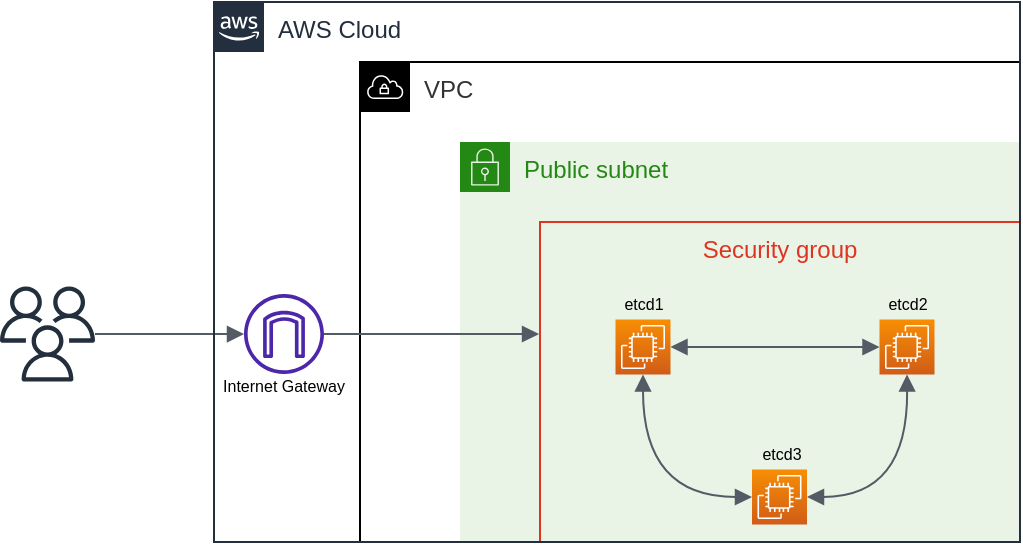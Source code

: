 <mxfile>
    <diagram name="Seite-1" id="1UqIFNeRel8w9c3Ury_5">
        <mxGraphModel dx="99" dy="304" grid="1" gridSize="10" guides="1" tooltips="1" connect="1" arrows="1" fold="1" page="1" pageScale="1" pageWidth="827" pageHeight="1169" math="0" shadow="0">
            <root>
                <mxCell id="0"/>
                <mxCell id="1" parent="0"/>
                <mxCell id="iihOq3sOjZAMv7ztsFPM-3" value="VPC" style="sketch=0;outlineConnect=0;gradientColor=none;html=1;whiteSpace=wrap;fontSize=12;fontStyle=0;shape=mxgraph.aws4.group;grIcon=mxgraph.aws4.group_vpc;strokeColor=#000000;fillColor=none;verticalAlign=top;align=left;spacingLeft=30;fontColor=#333333;dashed=0;" parent="1" vertex="1">
                    <mxGeometry x="330" y="170" width="330" height="240" as="geometry"/>
                </mxCell>
                <mxCell id="iihOq3sOjZAMv7ztsFPM-20" value="Public subnet" style="points=[[0,0],[0.25,0],[0.5,0],[0.75,0],[1,0],[1,0.25],[1,0.5],[1,0.75],[1,1],[0.75,1],[0.5,1],[0.25,1],[0,1],[0,0.75],[0,0.5],[0,0.25]];outlineConnect=0;gradientColor=none;html=1;whiteSpace=wrap;fontSize=12;fontStyle=0;container=1;pointerEvents=0;collapsible=0;recursiveResize=0;shape=mxgraph.aws4.group;grIcon=mxgraph.aws4.group_security_group;grStroke=0;strokeColor=#248814;fillColor=#E9F3E6;verticalAlign=top;align=left;spacingLeft=30;fontColor=#248814;dashed=0;" parent="1" vertex="1">
                    <mxGeometry x="380" y="210" width="280" height="200" as="geometry"/>
                </mxCell>
                <mxCell id="iihOq3sOjZAMv7ztsFPM-31" value="&lt;span style=&quot;font-size: 8px;&quot;&gt;etcd3&lt;/span&gt;" style="text;html=1;strokeColor=none;fillColor=none;align=center;verticalAlign=bottom;whiteSpace=wrap;rounded=0;" parent="iihOq3sOjZAMv7ztsFPM-20" vertex="1">
                    <mxGeometry x="151" y="155" width="20" height="8.75" as="geometry"/>
                </mxCell>
                <mxCell id="iihOq3sOjZAMv7ztsFPM-33" value="&lt;span style=&quot;font-size: 8px;&quot;&gt;etcd1&lt;br&gt;&lt;/span&gt;" style="text;html=1;strokeColor=none;fillColor=none;align=center;verticalAlign=bottom;whiteSpace=wrap;rounded=0;" parent="iihOq3sOjZAMv7ztsFPM-20" vertex="1">
                    <mxGeometry x="81.5" y="80" width="20" height="8.75" as="geometry"/>
                </mxCell>
                <mxCell id="iihOq3sOjZAMv7ztsFPM-32" value="" style="sketch=0;points=[[0,0,0],[0.25,0,0],[0.5,0,0],[0.75,0,0],[1,0,0],[0,1,0],[0.25,1,0],[0.5,1,0],[0.75,1,0],[1,1,0],[0,0.25,0],[0,0.5,0],[0,0.75,0],[1,0.25,0],[1,0.5,0],[1,0.75,0]];outlineConnect=0;fontColor=#232F3E;gradientColor=#F78E04;gradientDirection=north;fillColor=#D05C17;strokeColor=#ffffff;dashed=0;verticalLabelPosition=bottom;verticalAlign=top;align=center;html=1;fontSize=12;fontStyle=0;aspect=fixed;shape=mxgraph.aws4.resourceIcon;resIcon=mxgraph.aws4.ec2;" parent="iihOq3sOjZAMv7ztsFPM-20" vertex="1">
                    <mxGeometry x="77.75" y="88.75" width="27.5" height="27.5" as="geometry"/>
                </mxCell>
                <mxCell id="iihOq3sOjZAMv7ztsFPM-8" value="Security group" style="fillColor=none;strokeColor=#DD3522;verticalAlign=top;fontStyle=0;fontColor=#DD3522;whiteSpace=wrap;html=1;" parent="iihOq3sOjZAMv7ztsFPM-20" vertex="1">
                    <mxGeometry x="40" y="40" width="240" height="160" as="geometry"/>
                </mxCell>
                <mxCell id="iihOq3sOjZAMv7ztsFPM-2" value="" style="sketch=0;outlineConnect=0;fontColor=#232F3E;gradientColor=none;fillColor=#4D27AA;strokeColor=none;dashed=0;verticalLabelPosition=bottom;verticalAlign=top;align=center;html=1;fontSize=12;fontStyle=0;aspect=fixed;pointerEvents=1;shape=mxgraph.aws4.internet_gateway;" parent="1" vertex="1">
                    <mxGeometry x="272" y="286" width="40" height="40" as="geometry"/>
                </mxCell>
                <mxCell id="iihOq3sOjZAMv7ztsFPM-13" value="" style="edgeStyle=orthogonalEdgeStyle;html=1;endArrow=block;startArrow=block;startFill=1;endFill=1;strokeColor=#545B64;rounded=0;exitX=0.5;exitY=1;exitDx=0;exitDy=0;exitPerimeter=0;entryX=0;entryY=0.5;entryDx=0;entryDy=0;entryPerimeter=0;curved=1;" parent="1" source="iihOq3sOjZAMv7ztsFPM-32" target="iihOq3sOjZAMv7ztsFPM-24" edge="1">
                    <mxGeometry width="100" relative="1" as="geometry">
                        <mxPoint x="483.5" y="326.25" as="sourcePoint"/>
                        <mxPoint x="522.25" y="383.75" as="targetPoint"/>
                    </mxGeometry>
                </mxCell>
                <mxCell id="iihOq3sOjZAMv7ztsFPM-14" value="" style="edgeStyle=orthogonalEdgeStyle;html=1;endArrow=block;startArrow=block;startFill=1;endFill=1;strokeColor=#545B64;rounded=0;curved=1;entryX=0;entryY=0.5;entryDx=0;entryDy=0;entryPerimeter=0;exitX=1;exitY=0.5;exitDx=0;exitDy=0;exitPerimeter=0;" parent="1" source="iihOq3sOjZAMv7ztsFPM-32" target="iihOq3sOjZAMv7ztsFPM-23" edge="1">
                    <mxGeometry width="100" relative="1" as="geometry">
                        <mxPoint x="497.25" y="312.5" as="sourcePoint"/>
                        <mxPoint x="589.75" y="313.75" as="targetPoint"/>
                    </mxGeometry>
                </mxCell>
                <mxCell id="iihOq3sOjZAMv7ztsFPM-15" value="" style="edgeStyle=orthogonalEdgeStyle;html=1;endArrow=block;startArrow=block;startFill=1;endFill=1;strokeColor=#545B64;rounded=0;exitX=1;exitY=0.5;exitDx=0;exitDy=0;exitPerimeter=0;entryX=0.5;entryY=1;entryDx=0;entryDy=0;entryPerimeter=0;curved=1;" parent="1" source="iihOq3sOjZAMv7ztsFPM-24" edge="1">
                    <mxGeometry width="100" relative="1" as="geometry">
                        <mxPoint x="567.25" y="383.75" as="sourcePoint"/>
                        <mxPoint x="603.5" y="326.25" as="targetPoint"/>
                    </mxGeometry>
                </mxCell>
                <mxCell id="iihOq3sOjZAMv7ztsFPM-18" value="" style="sketch=0;outlineConnect=0;fontColor=#232F3E;gradientColor=none;fillColor=#232F3D;strokeColor=none;dashed=0;verticalLabelPosition=bottom;verticalAlign=top;align=center;html=1;fontSize=12;fontStyle=0;aspect=fixed;pointerEvents=1;shape=mxgraph.aws4.users;" parent="1" vertex="1">
                    <mxGeometry x="150" y="282.25" width="47.5" height="47.5" as="geometry"/>
                </mxCell>
                <mxCell id="iihOq3sOjZAMv7ztsFPM-19" value="" style="edgeStyle=orthogonalEdgeStyle;html=1;endArrow=block;elbow=vertical;startArrow=none;endFill=1;strokeColor=#545B64;rounded=0;" parent="1" source="iihOq3sOjZAMv7ztsFPM-18" target="iihOq3sOjZAMv7ztsFPM-2" edge="1">
                    <mxGeometry width="100" relative="1" as="geometry">
                        <mxPoint x="80" y="370" as="sourcePoint"/>
                        <mxPoint x="180" y="370" as="targetPoint"/>
                    </mxGeometry>
                </mxCell>
                <mxCell id="iihOq3sOjZAMv7ztsFPM-21" value="" style="edgeStyle=orthogonalEdgeStyle;html=1;endArrow=block;elbow=vertical;startArrow=none;endFill=1;strokeColor=#545B64;rounded=0;entryX=-0.002;entryY=0.35;entryDx=0;entryDy=0;entryPerimeter=0;" parent="1" source="iihOq3sOjZAMv7ztsFPM-2" target="iihOq3sOjZAMv7ztsFPM-8" edge="1">
                    <mxGeometry width="100" relative="1" as="geometry">
                        <mxPoint x="167" y="273" as="sourcePoint"/>
                        <mxPoint x="260" y="273" as="targetPoint"/>
                    </mxGeometry>
                </mxCell>
                <mxCell id="iihOq3sOjZAMv7ztsFPM-23" value="" style="sketch=0;points=[[0,0,0],[0.25,0,0],[0.5,0,0],[0.75,0,0],[1,0,0],[0,1,0],[0.25,1,0],[0.5,1,0],[0.75,1,0],[1,1,0],[0,0.25,0],[0,0.5,0],[0,0.75,0],[1,0.25,0],[1,0.5,0],[1,0.75,0]];outlineConnect=0;fontColor=#232F3E;gradientColor=#F78E04;gradientDirection=north;fillColor=#D05C17;strokeColor=#ffffff;dashed=0;verticalLabelPosition=bottom;verticalAlign=top;align=center;html=1;fontSize=12;fontStyle=0;aspect=fixed;shape=mxgraph.aws4.resourceIcon;resIcon=mxgraph.aws4.ec2;" parent="1" vertex="1">
                    <mxGeometry x="589.75" y="298.75" width="27.5" height="27.5" as="geometry"/>
                </mxCell>
                <mxCell id="iihOq3sOjZAMv7ztsFPM-24" value="" style="sketch=0;points=[[0,0,0],[0.25,0,0],[0.5,0,0],[0.75,0,0],[1,0,0],[0,1,0],[0.25,1,0],[0.5,1,0],[0.75,1,0],[1,1,0],[0,0.25,0],[0,0.5,0],[0,0.75,0],[1,0.25,0],[1,0.5,0],[1,0.75,0]];outlineConnect=0;fontColor=#232F3E;gradientColor=#F78E04;gradientDirection=north;fillColor=#D05C17;strokeColor=#ffffff;dashed=0;verticalLabelPosition=bottom;verticalAlign=top;align=center;html=1;fontSize=12;fontStyle=0;aspect=fixed;shape=mxgraph.aws4.resourceIcon;resIcon=mxgraph.aws4.ec2;" parent="1" vertex="1">
                    <mxGeometry x="526" y="373.75" width="27.5" height="27.5" as="geometry"/>
                </mxCell>
                <mxCell id="iihOq3sOjZAMv7ztsFPM-29" value="&lt;span style=&quot;font-size: 8px;&quot;&gt;etcd2&lt;br&gt;&lt;/span&gt;" style="text;html=1;strokeColor=none;fillColor=none;align=center;verticalAlign=bottom;whiteSpace=wrap;rounded=0;" parent="1" vertex="1">
                    <mxGeometry x="593.5" y="290" width="20" height="8.75" as="geometry"/>
                </mxCell>
                <mxCell id="iihOq3sOjZAMv7ztsFPM-34" value="&lt;font style=&quot;font-size: 8px;&quot;&gt;Internet Gateway&lt;/font&gt;" style="text;html=1;strokeColor=none;fillColor=none;align=center;verticalAlign=top;whiteSpace=wrap;rounded=0;" parent="1" vertex="1">
                    <mxGeometry x="257" y="317.25" width="70" height="8.75" as="geometry"/>
                </mxCell>
                <mxCell id="iihOq3sOjZAMv7ztsFPM-40" value="AWS Cloud" style="points=[[0,0],[0.25,0],[0.5,0],[0.75,0],[1,0],[1,0.25],[1,0.5],[1,0.75],[1,1],[0.75,1],[0.5,1],[0.25,1],[0,1],[0,0.75],[0,0.5],[0,0.25]];outlineConnect=0;gradientColor=none;html=1;whiteSpace=wrap;fontSize=12;fontStyle=0;container=1;pointerEvents=0;collapsible=0;recursiveResize=0;shape=mxgraph.aws4.group;grIcon=mxgraph.aws4.group_aws_cloud_alt;strokeColor=#232F3E;fillColor=none;verticalAlign=top;align=left;spacingLeft=30;fontColor=#232F3E;dashed=0;" parent="1" vertex="1">
                    <mxGeometry x="257" y="140" width="403" height="270" as="geometry"/>
                </mxCell>
            </root>
        </mxGraphModel>
    </diagram>
</mxfile>